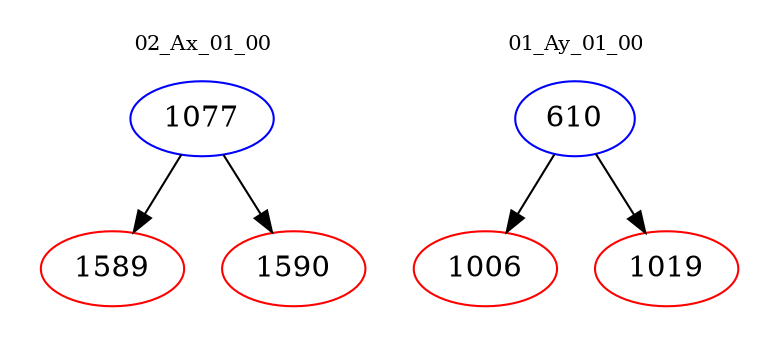 digraph{
subgraph cluster_0 {
color = white
label = "02_Ax_01_00";
fontsize=10;
T0_1077 [label="1077", color="blue"]
T0_1077 -> T0_1589 [color="black"]
T0_1589 [label="1589", color="red"]
T0_1077 -> T0_1590 [color="black"]
T0_1590 [label="1590", color="red"]
}
subgraph cluster_1 {
color = white
label = "01_Ay_01_00";
fontsize=10;
T1_610 [label="610", color="blue"]
T1_610 -> T1_1006 [color="black"]
T1_1006 [label="1006", color="red"]
T1_610 -> T1_1019 [color="black"]
T1_1019 [label="1019", color="red"]
}
}

